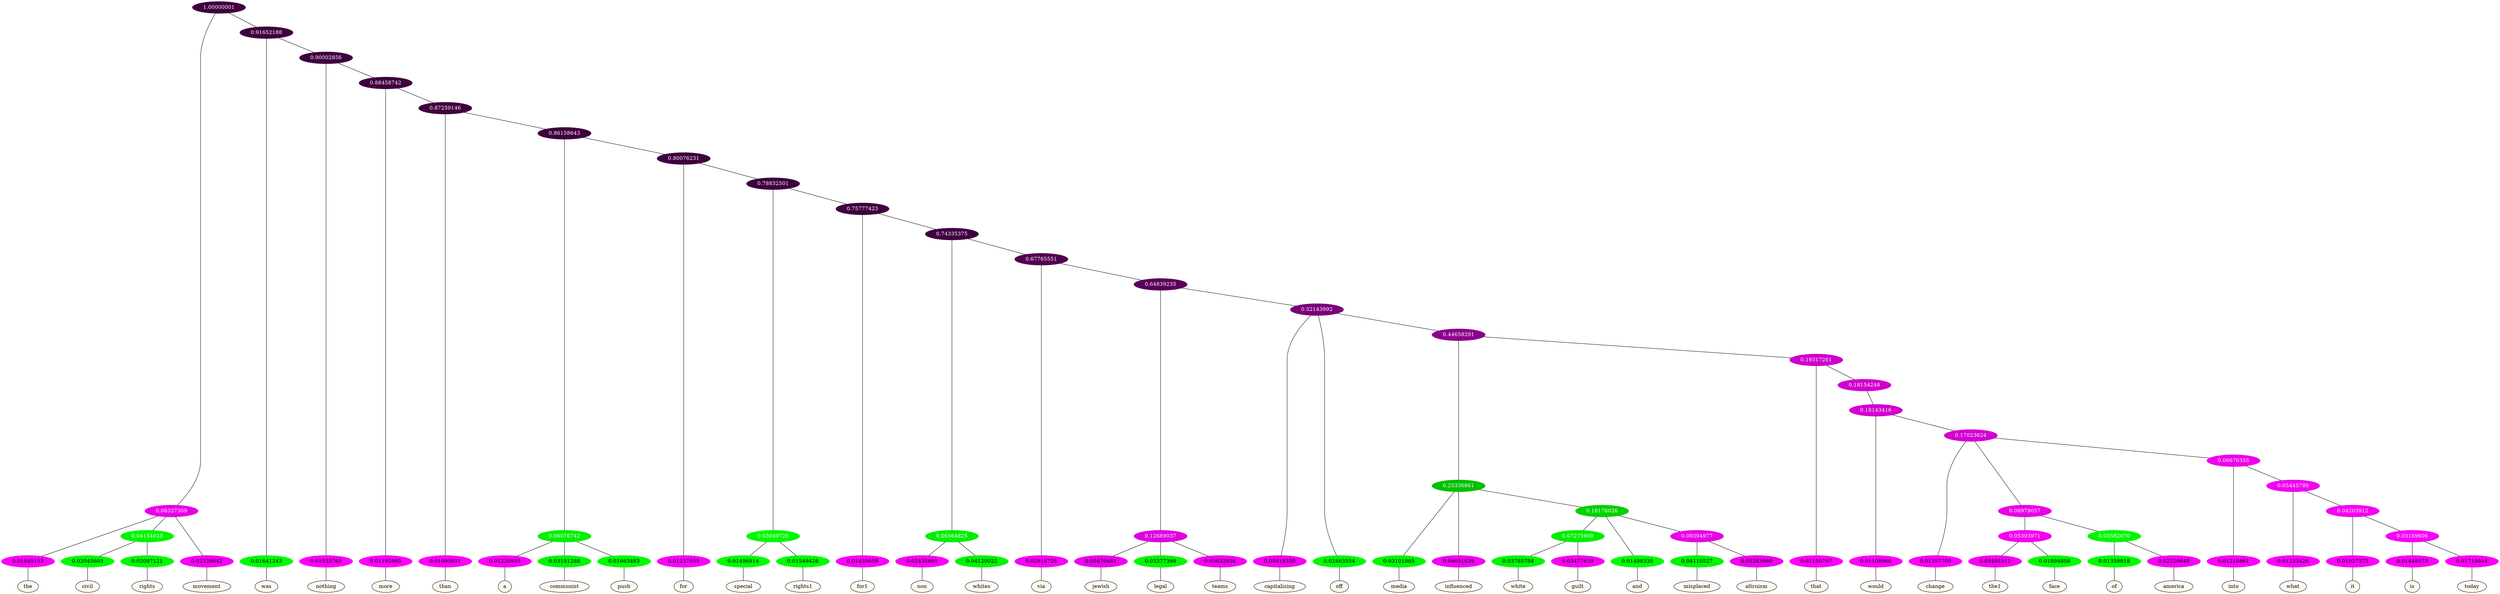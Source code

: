 graph {
	node [format=png height=0.15 nodesep=0.001 ordering=out overlap=prism overlap_scaling=0.01 ranksep=0.001 ratio=0.2 style=filled width=0.15]
	{
		rank=same
		a_w_3 [label=the color=black fillcolor=floralwhite style="filled,solid"]
		a_w_8 [label=civil color=black fillcolor=floralwhite style="filled,solid"]
		a_w_9 [label=rights color=black fillcolor=floralwhite style="filled,solid"]
		a_w_5 [label=movement color=black fillcolor=floralwhite style="filled,solid"]
		a_w_6 [label=was color=black fillcolor=floralwhite style="filled,solid"]
		a_w_10 [label=nothing color=black fillcolor=floralwhite style="filled,solid"]
		a_w_12 [label=more color=black fillcolor=floralwhite style="filled,solid"]
		a_w_14 [label=than color=black fillcolor=floralwhite style="filled,solid"]
		a_w_18 [label=a color=black fillcolor=floralwhite style="filled,solid"]
		a_w_19 [label=communist color=black fillcolor=floralwhite style="filled,solid"]
		a_w_20 [label=push color=black fillcolor=floralwhite style="filled,solid"]
		a_w_21 [label=for color=black fillcolor=floralwhite style="filled,solid"]
		a_w_25 [label=special color=black fillcolor=floralwhite style="filled,solid"]
		a_w_26 [label=rights1 color=black fillcolor=floralwhite style="filled,solid"]
		a_w_27 [label=for1 color=black fillcolor=floralwhite style="filled,solid"]
		a_w_31 [label=non color=black fillcolor=floralwhite style="filled,solid"]
		a_w_32 [label=whites color=black fillcolor=floralwhite style="filled,solid"]
		a_w_33 [label=via color=black fillcolor=floralwhite style="filled,solid"]
		a_w_37 [label=jewish color=black fillcolor=floralwhite style="filled,solid"]
		a_w_38 [label=legal color=black fillcolor=floralwhite style="filled,solid"]
		a_w_39 [label=teams color=black fillcolor=floralwhite style="filled,solid"]
		a_w_40 [label=capitalizing color=black fillcolor=floralwhite style="filled,solid"]
		a_w_41 [label=off color=black fillcolor=floralwhite style="filled,solid"]
		a_w_45 [label=media color=black fillcolor=floralwhite style="filled,solid"]
		a_w_46 [label=influenced color=black fillcolor=floralwhite style="filled,solid"]
		a_w_54 [label=white color=black fillcolor=floralwhite style="filled,solid"]
		a_w_55 [label=guilt color=black fillcolor=floralwhite style="filled,solid"]
		a_w_51 [label=and color=black fillcolor=floralwhite style="filled,solid"]
		a_w_56 [label=misplaced color=black fillcolor=floralwhite style="filled,solid"]
		a_w_57 [label=altruism color=black fillcolor=floralwhite style="filled,solid"]
		a_w_48 [label=that color=black fillcolor=floralwhite style="filled,solid"]
		a_w_58 [label=would color=black fillcolor=floralwhite style="filled,solid"]
		a_w_60 [label=change color=black fillcolor=floralwhite style="filled,solid"]
		a_w_67 [label=the1 color=black fillcolor=floralwhite style="filled,solid"]
		a_w_68 [label=face color=black fillcolor=floralwhite style="filled,solid"]
		a_w_69 [label=of color=black fillcolor=floralwhite style="filled,solid"]
		a_w_70 [label=america color=black fillcolor=floralwhite style="filled,solid"]
		a_w_65 [label=into color=black fillcolor=floralwhite style="filled,solid"]
		a_w_71 [label=what color=black fillcolor=floralwhite style="filled,solid"]
		a_w_73 [label=it color=black fillcolor=floralwhite style="filled,solid"]
		a_w_75 [label=is color=black fillcolor=floralwhite style="filled,solid"]
		a_w_76 [label=today color=black fillcolor=floralwhite style="filled,solid"]
	}
	a_n_3 -- a_w_3
	a_n_8 -- a_w_8
	a_n_9 -- a_w_9
	a_n_5 -- a_w_5
	a_n_6 -- a_w_6
	a_n_10 -- a_w_10
	a_n_12 -- a_w_12
	a_n_14 -- a_w_14
	a_n_18 -- a_w_18
	a_n_19 -- a_w_19
	a_n_20 -- a_w_20
	a_n_21 -- a_w_21
	a_n_25 -- a_w_25
	a_n_26 -- a_w_26
	a_n_27 -- a_w_27
	a_n_31 -- a_w_31
	a_n_32 -- a_w_32
	a_n_33 -- a_w_33
	a_n_37 -- a_w_37
	a_n_38 -- a_w_38
	a_n_39 -- a_w_39
	a_n_40 -- a_w_40
	a_n_41 -- a_w_41
	a_n_45 -- a_w_45
	a_n_46 -- a_w_46
	a_n_54 -- a_w_54
	a_n_55 -- a_w_55
	a_n_51 -- a_w_51
	a_n_56 -- a_w_56
	a_n_57 -- a_w_57
	a_n_48 -- a_w_48
	a_n_58 -- a_w_58
	a_n_60 -- a_w_60
	a_n_67 -- a_w_67
	a_n_68 -- a_w_68
	a_n_69 -- a_w_69
	a_n_70 -- a_w_70
	a_n_65 -- a_w_65
	a_n_71 -- a_w_71
	a_n_73 -- a_w_73
	a_n_75 -- a_w_75
	a_n_76 -- a_w_76
	{
		rank=same
		a_n_3 [label=0.01845153 color="0.835 1.000 0.982" fontcolor=black]
		a_n_8 [label=0.02045603 color="0.334 1.000 0.980" fontcolor=black]
		a_n_9 [label=0.02097121 color="0.334 1.000 0.979" fontcolor=black]
		a_n_5 [label=0.02328642 color="0.835 1.000 0.977" fontcolor=black]
		a_n_6 [label=0.01641243 color="0.334 1.000 0.984" fontcolor=black]
		a_n_10 [label=0.01535763 color="0.835 1.000 0.985" fontcolor=black]
		a_n_12 [label=0.01192965 color="0.835 1.000 0.988" fontcolor=black]
		a_n_14 [label=0.01093831 color="0.835 1.000 0.989" fontcolor=black]
		a_n_18 [label=0.01220935 color="0.835 1.000 0.988" fontcolor=black]
		a_n_19 [label=0.03191288 color="0.334 1.000 0.968" fontcolor=black]
		a_n_20 [label=0.01663483 color="0.334 1.000 0.983" fontcolor=black]
		a_n_21 [label=0.01237555 color="0.835 1.000 0.988" fontcolor=black]
		a_n_25 [label=0.01496914 color="0.334 1.000 0.985" fontcolor=black]
		a_n_26 [label=0.01549426 color="0.334 1.000 0.985" fontcolor=black]
		a_n_27 [label=0.01435659 color="0.835 1.000 0.986" fontcolor=black]
		a_n_31 [label=0.02435891 color="0.835 1.000 0.976" fontcolor=black]
		a_n_32 [label=0.04120022 color="0.334 1.000 0.959" fontcolor=black]
		a_n_33 [label=0.02918726 color="0.835 1.000 0.971" fontcolor=black]
		a_n_37 [label=0.05670481 color="0.835 1.000 0.943" fontcolor=black]
		a_n_38 [label=0.03377398 color="0.334 1.000 0.966" fontcolor=black]
		a_n_39 [label=0.03632936 color="0.835 1.000 0.964" fontcolor=black]
		a_n_40 [label=0.05018330 color="0.835 1.000 0.950" fontcolor=black]
		a_n_41 [label=0.02463554 color="0.334 1.000 0.975" fontcolor=black]
		a_n_45 [label=0.03101805 color="0.334 1.000 0.969" fontcolor=black]
		a_n_46 [label=0.04051639 color="0.835 1.000 0.959" fontcolor=black]
		a_n_54 [label=0.03785784 color="0.334 1.000 0.962" fontcolor=black]
		a_n_55 [label=0.03477629 color="0.835 1.000 0.965" fontcolor=black]
		a_n_51 [label=0.01498335 color="0.334 1.000 0.985" fontcolor=black]
		a_n_56 [label=0.04110527 color="0.334 1.000 0.959" fontcolor=black]
		a_n_57 [label=0.05283960 color="0.835 1.000 0.947" fontcolor=black]
		a_n_48 [label=0.01150707 color="0.835 1.000 0.988" fontcolor=black]
		a_n_58 [label=0.01108960 color="0.835 1.000 0.989" fontcolor=black]
		a_n_60 [label=0.01357700 color="0.835 1.000 0.986" fontcolor=black]
		a_n_67 [label=0.03493312 color="0.835 1.000 0.965" fontcolor=black]
		a_n_68 [label=0.01894858 color="0.334 1.000 0.981" fontcolor=black]
		a_n_69 [label=0.01359818 color="0.334 1.000 0.986" fontcolor=black]
		a_n_70 [label=0.02220640 color="0.835 1.000 0.978" fontcolor=black]
		a_n_65 [label=0.01218861 color="0.835 1.000 0.988" fontcolor=black]
		a_n_71 [label=0.01233426 color="0.835 1.000 0.988" fontcolor=black]
		a_n_73 [label=0.01027373 color="0.835 1.000 0.990" fontcolor=black]
		a_n_75 [label=0.01449373 color="0.835 1.000 0.986" fontcolor=black]
		a_n_76 [label=0.01714614 color="0.835 1.000 0.983" fontcolor=black]
	}
	a_n_0 [label=1.00000001 color="0.835 1.000 0.250" fontcolor=grey99]
	a_n_1 [label=0.08337309 color="0.835 1.000 0.917" fontcolor=grey99]
	a_n_0 -- a_n_1
	a_n_2 [label=0.91652188 color="0.835 1.000 0.250" fontcolor=grey99]
	a_n_0 -- a_n_2
	a_n_1 -- a_n_3
	a_n_4 [label=0.04154023 color="0.334 1.000 0.958" fontcolor=grey99]
	a_n_1 -- a_n_4
	a_n_1 -- a_n_5
	a_n_2 -- a_n_6
	a_n_7 [label=0.90002856 color="0.835 1.000 0.250" fontcolor=grey99]
	a_n_2 -- a_n_7
	a_n_4 -- a_n_8
	a_n_4 -- a_n_9
	a_n_7 -- a_n_10
	a_n_11 [label=0.88458742 color="0.835 1.000 0.250" fontcolor=grey99]
	a_n_7 -- a_n_11
	a_n_11 -- a_n_12
	a_n_13 [label=0.87259146 color="0.835 1.000 0.250" fontcolor=grey99]
	a_n_11 -- a_n_13
	a_n_13 -- a_n_14
	a_n_15 [label=0.86158643 color="0.835 1.000 0.250" fontcolor=grey99]
	a_n_13 -- a_n_15
	a_n_16 [label=0.06076742 color="0.334 1.000 0.939" fontcolor=grey99]
	a_n_15 -- a_n_16
	a_n_17 [label=0.80076231 color="0.835 1.000 0.250" fontcolor=grey99]
	a_n_15 -- a_n_17
	a_n_16 -- a_n_18
	a_n_16 -- a_n_19
	a_n_16 -- a_n_20
	a_n_17 -- a_n_21
	a_n_22 [label=0.78832501 color="0.835 1.000 0.250" fontcolor=grey99]
	a_n_17 -- a_n_22
	a_n_23 [label=0.03049726 color="0.334 1.000 0.970" fontcolor=grey99]
	a_n_22 -- a_n_23
	a_n_24 [label=0.75777423 color="0.835 1.000 0.250" fontcolor=grey99]
	a_n_22 -- a_n_24
	a_n_23 -- a_n_25
	a_n_23 -- a_n_26
	a_n_24 -- a_n_27
	a_n_28 [label=0.74335375 color="0.835 1.000 0.257" fontcolor=grey99]
	a_n_24 -- a_n_28
	a_n_29 [label=0.06564825 color="0.334 1.000 0.934" fontcolor=grey99]
	a_n_28 -- a_n_29
	a_n_30 [label=0.67765551 color="0.835 1.000 0.322" fontcolor=grey99]
	a_n_28 -- a_n_30
	a_n_29 -- a_n_31
	a_n_29 -- a_n_32
	a_n_30 -- a_n_33
	a_n_34 [label=0.64839235 color="0.835 1.000 0.352" fontcolor=grey99]
	a_n_30 -- a_n_34
	a_n_35 [label=0.12689037 color="0.835 1.000 0.873" fontcolor=grey99]
	a_n_34 -- a_n_35
	a_n_36 [label=0.52143992 color="0.835 1.000 0.479" fontcolor=grey99]
	a_n_34 -- a_n_36
	a_n_35 -- a_n_37
	a_n_35 -- a_n_38
	a_n_35 -- a_n_39
	a_n_36 -- a_n_40
	a_n_36 -- a_n_41
	a_n_42 [label=0.44658291 color="0.835 1.000 0.553" fontcolor=grey99]
	a_n_36 -- a_n_42
	a_n_43 [label=0.25336861 color="0.334 1.000 0.747" fontcolor=grey99]
	a_n_42 -- a_n_43
	a_n_44 [label=0.19317261 color="0.835 1.000 0.807" fontcolor=grey99]
	a_n_42 -- a_n_44
	a_n_43 -- a_n_45
	a_n_43 -- a_n_46
	a_n_47 [label=0.18176026 color="0.334 1.000 0.818" fontcolor=grey99]
	a_n_43 -- a_n_47
	a_n_44 -- a_n_48
	a_n_49 [label=0.18154248 color="0.835 1.000 0.818" fontcolor=grey99]
	a_n_44 -- a_n_49
	a_n_50 [label=0.07275900 color="0.334 1.000 0.927" fontcolor=grey99]
	a_n_47 -- a_n_50
	a_n_47 -- a_n_51
	a_n_52 [label=0.09394977 color="0.835 1.000 0.906" fontcolor=grey99]
	a_n_47 -- a_n_52
	a_n_53 [label=0.18143416 color="0.835 1.000 0.819" fontcolor=grey99]
	a_n_49 -- a_n_53
	a_n_50 -- a_n_54
	a_n_50 -- a_n_55
	a_n_52 -- a_n_56
	a_n_52 -- a_n_57
	a_n_53 -- a_n_58
	a_n_59 [label=0.17023624 color="0.835 1.000 0.830" fontcolor=grey99]
	a_n_53 -- a_n_59
	a_n_59 -- a_n_60
	a_n_61 [label=0.08979057 color="0.835 1.000 0.910" fontcolor=grey99]
	a_n_59 -- a_n_61
	a_n_62 [label=0.06676355 color="0.835 1.000 0.933" fontcolor=grey99]
	a_n_59 -- a_n_62
	a_n_63 [label=0.05393971 color="0.835 1.000 0.946" fontcolor=grey99]
	a_n_61 -- a_n_63
	a_n_64 [label=0.03582070 color="0.334 1.000 0.964" fontcolor=grey99]
	a_n_61 -- a_n_64
	a_n_62 -- a_n_65
	a_n_66 [label=0.05445799 color="0.835 1.000 0.946" fontcolor=grey99]
	a_n_62 -- a_n_66
	a_n_63 -- a_n_67
	a_n_63 -- a_n_68
	a_n_64 -- a_n_69
	a_n_64 -- a_n_70
	a_n_66 -- a_n_71
	a_n_72 [label=0.04203912 color="0.835 1.000 0.958" fontcolor=grey99]
	a_n_66 -- a_n_72
	a_n_72 -- a_n_73
	a_n_74 [label=0.03169606 color="0.835 1.000 0.968" fontcolor=grey99]
	a_n_72 -- a_n_74
	a_n_74 -- a_n_75
	a_n_74 -- a_n_76
}
